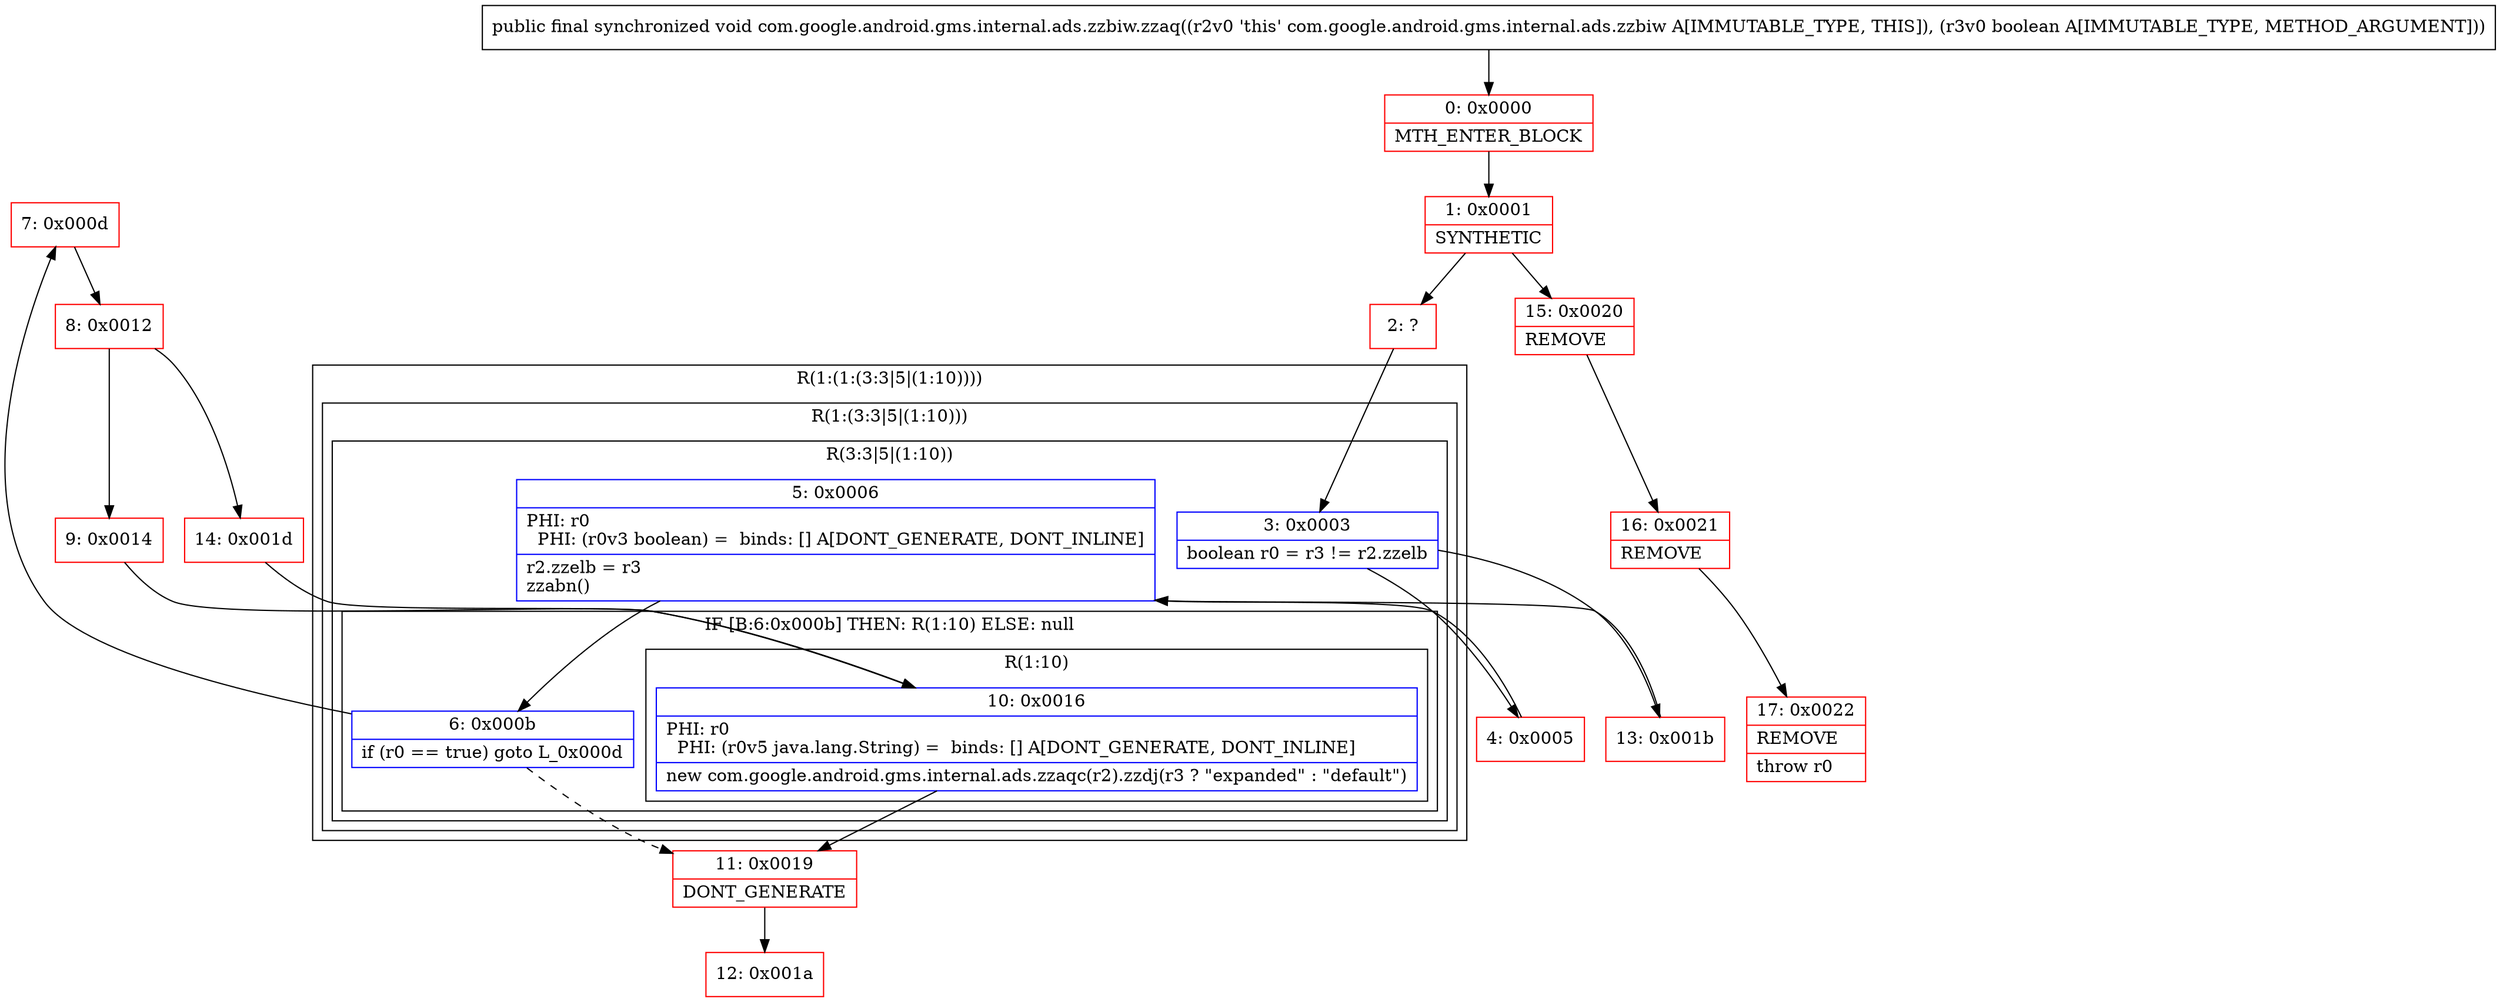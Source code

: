 digraph "CFG forcom.google.android.gms.internal.ads.zzbiw.zzaq(Z)V" {
subgraph cluster_Region_128239318 {
label = "R(1:(1:(3:3|5|(1:10))))";
node [shape=record,color=blue];
subgraph cluster_Region_675520177 {
label = "R(1:(3:3|5|(1:10)))";
node [shape=record,color=blue];
subgraph cluster_Region_351734884 {
label = "R(3:3|5|(1:10))";
node [shape=record,color=blue];
Node_3 [shape=record,label="{3\:\ 0x0003|boolean r0 = r3 != r2.zzelb\l}"];
Node_5 [shape=record,label="{5\:\ 0x0006|PHI: r0 \l  PHI: (r0v3 boolean) =  binds: [] A[DONT_GENERATE, DONT_INLINE]\l|r2.zzelb = r3\lzzabn()\l}"];
subgraph cluster_IfRegion_1810811511 {
label = "IF [B:6:0x000b] THEN: R(1:10) ELSE: null";
node [shape=record,color=blue];
Node_6 [shape=record,label="{6\:\ 0x000b|if (r0 == true) goto L_0x000d\l}"];
subgraph cluster_Region_618486110 {
label = "R(1:10)";
node [shape=record,color=blue];
Node_10 [shape=record,label="{10\:\ 0x0016|PHI: r0 \l  PHI: (r0v5 java.lang.String) =  binds: [] A[DONT_GENERATE, DONT_INLINE]\l|new com.google.android.gms.internal.ads.zzaqc(r2).zzdj(r3 ? \"expanded\" : \"default\")\l}"];
}
}
}
}
}
Node_0 [shape=record,color=red,label="{0\:\ 0x0000|MTH_ENTER_BLOCK\l}"];
Node_1 [shape=record,color=red,label="{1\:\ 0x0001|SYNTHETIC\l}"];
Node_2 [shape=record,color=red,label="{2\:\ ?}"];
Node_4 [shape=record,color=red,label="{4\:\ 0x0005}"];
Node_7 [shape=record,color=red,label="{7\:\ 0x000d}"];
Node_8 [shape=record,color=red,label="{8\:\ 0x0012}"];
Node_9 [shape=record,color=red,label="{9\:\ 0x0014}"];
Node_11 [shape=record,color=red,label="{11\:\ 0x0019|DONT_GENERATE\l}"];
Node_12 [shape=record,color=red,label="{12\:\ 0x001a}"];
Node_13 [shape=record,color=red,label="{13\:\ 0x001b}"];
Node_14 [shape=record,color=red,label="{14\:\ 0x001d}"];
Node_15 [shape=record,color=red,label="{15\:\ 0x0020|REMOVE\l}"];
Node_16 [shape=record,color=red,label="{16\:\ 0x0021|REMOVE\l}"];
Node_17 [shape=record,color=red,label="{17\:\ 0x0022|REMOVE\l|throw r0\l}"];
MethodNode[shape=record,label="{public final synchronized void com.google.android.gms.internal.ads.zzbiw.zzaq((r2v0 'this' com.google.android.gms.internal.ads.zzbiw A[IMMUTABLE_TYPE, THIS]), (r3v0 boolean A[IMMUTABLE_TYPE, METHOD_ARGUMENT])) }"];
MethodNode -> Node_0;
Node_3 -> Node_4;
Node_3 -> Node_13;
Node_5 -> Node_6;
Node_6 -> Node_7;
Node_6 -> Node_11[style=dashed];
Node_10 -> Node_11;
Node_0 -> Node_1;
Node_1 -> Node_2;
Node_1 -> Node_15;
Node_2 -> Node_3;
Node_4 -> Node_5;
Node_7 -> Node_8;
Node_8 -> Node_9;
Node_8 -> Node_14;
Node_9 -> Node_10;
Node_11 -> Node_12;
Node_13 -> Node_5;
Node_14 -> Node_10;
Node_15 -> Node_16;
Node_16 -> Node_17;
}

